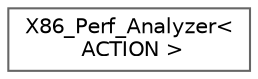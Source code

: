 digraph "类继承关系图"
{
 // LATEX_PDF_SIZE
  bgcolor="transparent";
  edge [fontname=Helvetica,fontsize=10,labelfontname=Helvetica,labelfontsize=10];
  node [fontname=Helvetica,fontsize=10,shape=box,height=0.2,width=0.4];
  rankdir="LR";
  Node0 [id="Node000000",label="X86_Perf_Analyzer\<\l ACTION \>",height=0.2,width=0.4,color="grey40", fillcolor="white", style="filled",URL="$class_x86___perf___analyzer.html",tooltip=" "];
}
